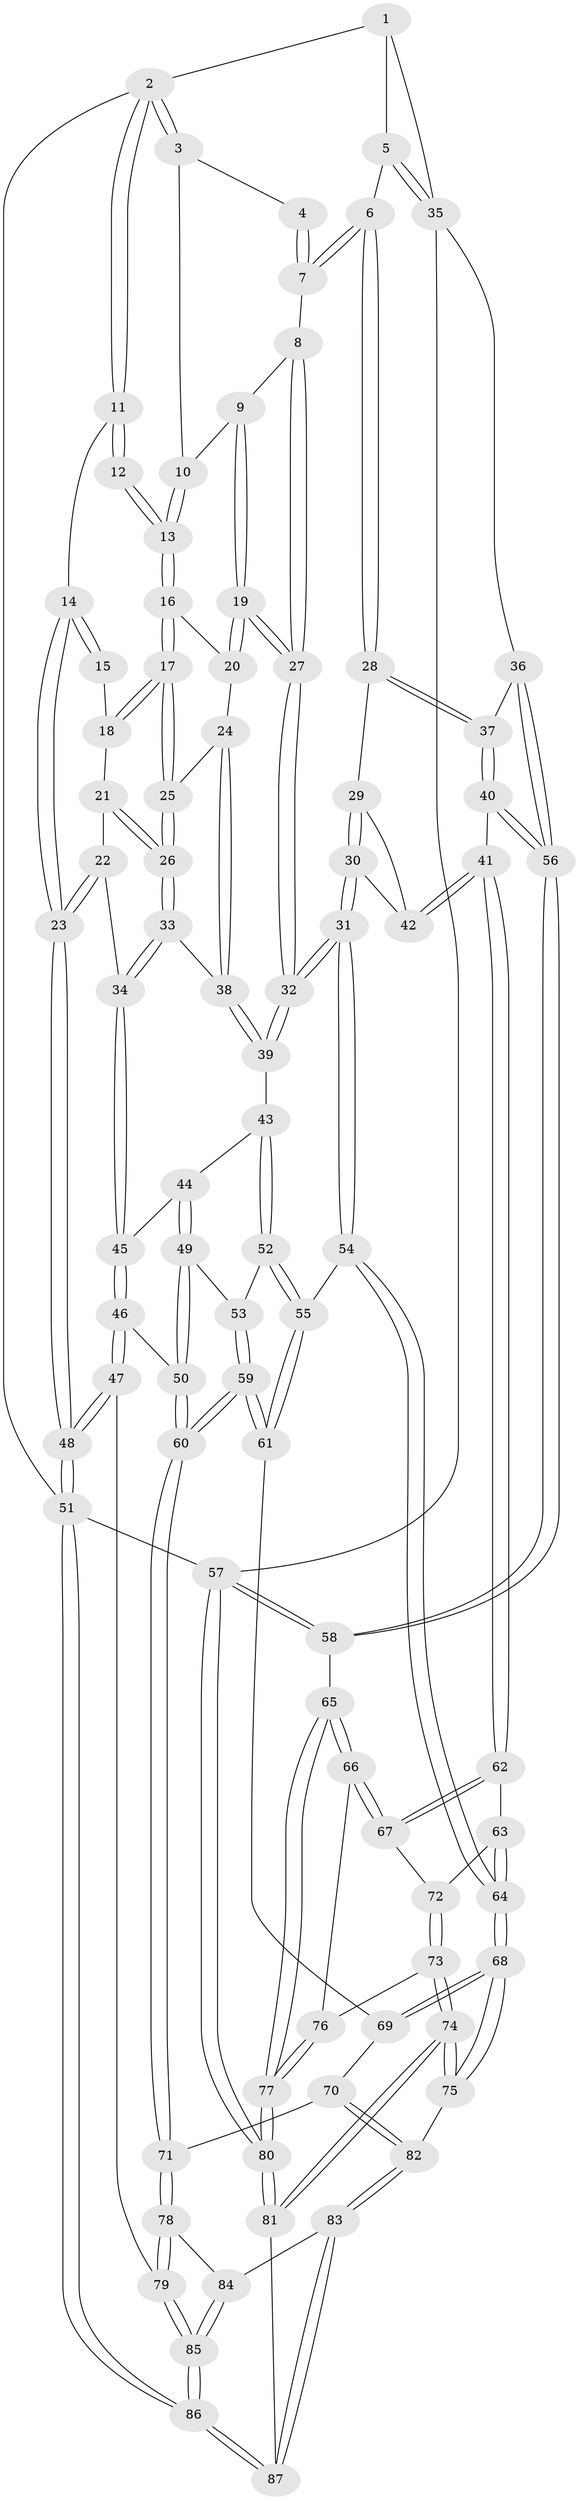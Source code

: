 // coarse degree distribution, {3: 0.09259259259259259, 6: 0.09259259259259259, 4: 0.48148148148148145, 5: 0.2962962962962963, 2: 0.018518518518518517, 7: 0.018518518518518517}
// Generated by graph-tools (version 1.1) at 2025/52/02/27/25 19:52:44]
// undirected, 87 vertices, 214 edges
graph export_dot {
graph [start="1"]
  node [color=gray90,style=filled];
  1 [pos="+0.9403534807586176+0"];
  2 [pos="+0+0"];
  3 [pos="+0.4729196415607785+0"];
  4 [pos="+0.5953698078760787+0"];
  5 [pos="+0.881115405829192+0.23273958850290338"];
  6 [pos="+0.8678729449377688+0.2358254916009722"];
  7 [pos="+0.7936010784036318+0.2033370669933214"];
  8 [pos="+0.7198391436736706+0.23519675996160522"];
  9 [pos="+0.5264637807828687+0.1979997630386162"];
  10 [pos="+0.4291338521213818+0.049865049430733256"];
  11 [pos="+0+0"];
  12 [pos="+0.21461771114559178+0.1481836703198256"];
  13 [pos="+0.3422047660125984+0.1471884423646855"];
  14 [pos="+0+0.2695851024332822"];
  15 [pos="+0.15163504804998332+0.20669989430568006"];
  16 [pos="+0.3388698980646013+0.19669467671515206"];
  17 [pos="+0.2924746473872246+0.2887087145488928"];
  18 [pos="+0.17225673228905705+0.27595144015131373"];
  19 [pos="+0.5380673917283127+0.36761377865651335"];
  20 [pos="+0.4032982997952812+0.2856553735009521"];
  21 [pos="+0.15852498288244196+0.3105589869052707"];
  22 [pos="+0.03770532050817827+0.3283505781667874"];
  23 [pos="+0+0.29524341717316804"];
  24 [pos="+0.38465799561871383+0.39319128936884484"];
  25 [pos="+0.29074150351710115+0.2981936594187329"];
  26 [pos="+0.22873993613728377+0.4036293417334375"];
  27 [pos="+0.5562408310018923+0.4080829234960925"];
  28 [pos="+0.8342675038813415+0.3408183394837233"];
  29 [pos="+0.8280364980417707+0.3478069882039872"];
  30 [pos="+0.564427786142596+0.49741772377221294"];
  31 [pos="+0.5582456207919292+0.49831622058005254"];
  32 [pos="+0.5528462819523661+0.4930544778370874"];
  33 [pos="+0.22661957386764592+0.417821985568205"];
  34 [pos="+0.2212279492395211+0.42666930392701347"];
  35 [pos="+1+0.2528176585974301"];
  36 [pos="+1+0.38436984096075427"];
  37 [pos="+0.8946349585536038+0.4741225700174146"];
  38 [pos="+0.3964541533481177+0.4232022960823106"];
  39 [pos="+0.48778365389563+0.49353731871077544"];
  40 [pos="+0.8812301315164347+0.576264718868702"];
  41 [pos="+0.8545633523912253+0.5931125520974719"];
  42 [pos="+0.7778118943346944+0.52897428515991"];
  43 [pos="+0.3569931434790322+0.5613559007807865"];
  44 [pos="+0.2516860093665966+0.4724778424965332"];
  45 [pos="+0.216728967103758+0.4422293370908578"];
  46 [pos="+0.046358544907373754+0.6060305315035956"];
  47 [pos="+0+0.6519946547864165"];
  48 [pos="+0+0.6340458836018602"];
  49 [pos="+0.25551885014354875+0.608446898015031"];
  50 [pos="+0.21652714643468735+0.6171453989789542"];
  51 [pos="+0+1"];
  52 [pos="+0.35691140184407527+0.5614931303690848"];
  53 [pos="+0.32944746222125415+0.5930884572744624"];
  54 [pos="+0.56949859217504+0.5706511140762474"];
  55 [pos="+0.42399669531889844+0.695136598942801"];
  56 [pos="+1+0.5747453513101383"];
  57 [pos="+1+1"];
  58 [pos="+1+0.6351316058570302"];
  59 [pos="+0.3360013722476277+0.7292310402746474"];
  60 [pos="+0.316383484429471+0.7545004119868238"];
  61 [pos="+0.41568293768596154+0.71046362857907"];
  62 [pos="+0.8504354772581855+0.6066590240800117"];
  63 [pos="+0.6056653553435916+0.6499754985860483"];
  64 [pos="+0.6035826074546555+0.6495393473523006"];
  65 [pos="+0.874959709794928+0.7248501316832114"];
  66 [pos="+0.855828386577663+0.7014202802975377"];
  67 [pos="+0.848852925257425+0.6885579834430462"];
  68 [pos="+0.5801297777706309+0.7705083313875707"];
  69 [pos="+0.43196832076064473+0.7272483509583381"];
  70 [pos="+0.4363302173908203+0.8087500499228236"];
  71 [pos="+0.31333623448723724+0.7612237182374871"];
  72 [pos="+0.741152888273301+0.7125561298059868"];
  73 [pos="+0.7322762452294609+0.7856705390771576"];
  74 [pos="+0.6269108522445083+0.8985256863699741"];
  75 [pos="+0.5829738557820915+0.8224656338369363"];
  76 [pos="+0.770583581078658+0.7869680629897556"];
  77 [pos="+0.9434069639013553+0.9897383571039398"];
  78 [pos="+0.26577858015039774+0.8151345475331913"];
  79 [pos="+0.06340995704402909+0.7639770781542553"];
  80 [pos="+1+1"];
  81 [pos="+0.6926276154197208+1"];
  82 [pos="+0.4532745326555315+0.8286369349093983"];
  83 [pos="+0.3734663849659749+0.9120613849316708"];
  84 [pos="+0.2759072506388009+0.8378110335106136"];
  85 [pos="+0.14449038811505846+1"];
  86 [pos="+0.14274103364266374+1"];
  87 [pos="+0.46617394922024336+1"];
  1 -- 2;
  1 -- 5;
  1 -- 35;
  2 -- 3;
  2 -- 3;
  2 -- 11;
  2 -- 11;
  2 -- 51;
  3 -- 4;
  3 -- 10;
  4 -- 7;
  4 -- 7;
  5 -- 6;
  5 -- 35;
  5 -- 35;
  6 -- 7;
  6 -- 7;
  6 -- 28;
  6 -- 28;
  7 -- 8;
  8 -- 9;
  8 -- 27;
  8 -- 27;
  9 -- 10;
  9 -- 19;
  9 -- 19;
  10 -- 13;
  10 -- 13;
  11 -- 12;
  11 -- 12;
  11 -- 14;
  12 -- 13;
  12 -- 13;
  13 -- 16;
  13 -- 16;
  14 -- 15;
  14 -- 15;
  14 -- 23;
  14 -- 23;
  15 -- 18;
  16 -- 17;
  16 -- 17;
  16 -- 20;
  17 -- 18;
  17 -- 18;
  17 -- 25;
  17 -- 25;
  18 -- 21;
  19 -- 20;
  19 -- 20;
  19 -- 27;
  19 -- 27;
  20 -- 24;
  21 -- 22;
  21 -- 26;
  21 -- 26;
  22 -- 23;
  22 -- 23;
  22 -- 34;
  23 -- 48;
  23 -- 48;
  24 -- 25;
  24 -- 38;
  24 -- 38;
  25 -- 26;
  25 -- 26;
  26 -- 33;
  26 -- 33;
  27 -- 32;
  27 -- 32;
  28 -- 29;
  28 -- 37;
  28 -- 37;
  29 -- 30;
  29 -- 30;
  29 -- 42;
  30 -- 31;
  30 -- 31;
  30 -- 42;
  31 -- 32;
  31 -- 32;
  31 -- 54;
  31 -- 54;
  32 -- 39;
  32 -- 39;
  33 -- 34;
  33 -- 34;
  33 -- 38;
  34 -- 45;
  34 -- 45;
  35 -- 36;
  35 -- 57;
  36 -- 37;
  36 -- 56;
  36 -- 56;
  37 -- 40;
  37 -- 40;
  38 -- 39;
  38 -- 39;
  39 -- 43;
  40 -- 41;
  40 -- 56;
  40 -- 56;
  41 -- 42;
  41 -- 42;
  41 -- 62;
  41 -- 62;
  43 -- 44;
  43 -- 52;
  43 -- 52;
  44 -- 45;
  44 -- 49;
  44 -- 49;
  45 -- 46;
  45 -- 46;
  46 -- 47;
  46 -- 47;
  46 -- 50;
  47 -- 48;
  47 -- 48;
  47 -- 79;
  48 -- 51;
  48 -- 51;
  49 -- 50;
  49 -- 50;
  49 -- 53;
  50 -- 60;
  50 -- 60;
  51 -- 86;
  51 -- 86;
  51 -- 57;
  52 -- 53;
  52 -- 55;
  52 -- 55;
  53 -- 59;
  53 -- 59;
  54 -- 55;
  54 -- 64;
  54 -- 64;
  55 -- 61;
  55 -- 61;
  56 -- 58;
  56 -- 58;
  57 -- 58;
  57 -- 58;
  57 -- 80;
  57 -- 80;
  58 -- 65;
  59 -- 60;
  59 -- 60;
  59 -- 61;
  59 -- 61;
  60 -- 71;
  60 -- 71;
  61 -- 69;
  62 -- 63;
  62 -- 67;
  62 -- 67;
  63 -- 64;
  63 -- 64;
  63 -- 72;
  64 -- 68;
  64 -- 68;
  65 -- 66;
  65 -- 66;
  65 -- 77;
  65 -- 77;
  66 -- 67;
  66 -- 67;
  66 -- 76;
  67 -- 72;
  68 -- 69;
  68 -- 69;
  68 -- 75;
  68 -- 75;
  69 -- 70;
  70 -- 71;
  70 -- 82;
  70 -- 82;
  71 -- 78;
  71 -- 78;
  72 -- 73;
  72 -- 73;
  73 -- 74;
  73 -- 74;
  73 -- 76;
  74 -- 75;
  74 -- 75;
  74 -- 81;
  74 -- 81;
  75 -- 82;
  76 -- 77;
  76 -- 77;
  77 -- 80;
  77 -- 80;
  78 -- 79;
  78 -- 79;
  78 -- 84;
  79 -- 85;
  79 -- 85;
  80 -- 81;
  80 -- 81;
  81 -- 87;
  82 -- 83;
  82 -- 83;
  83 -- 84;
  83 -- 87;
  83 -- 87;
  84 -- 85;
  84 -- 85;
  85 -- 86;
  85 -- 86;
  86 -- 87;
  86 -- 87;
}
